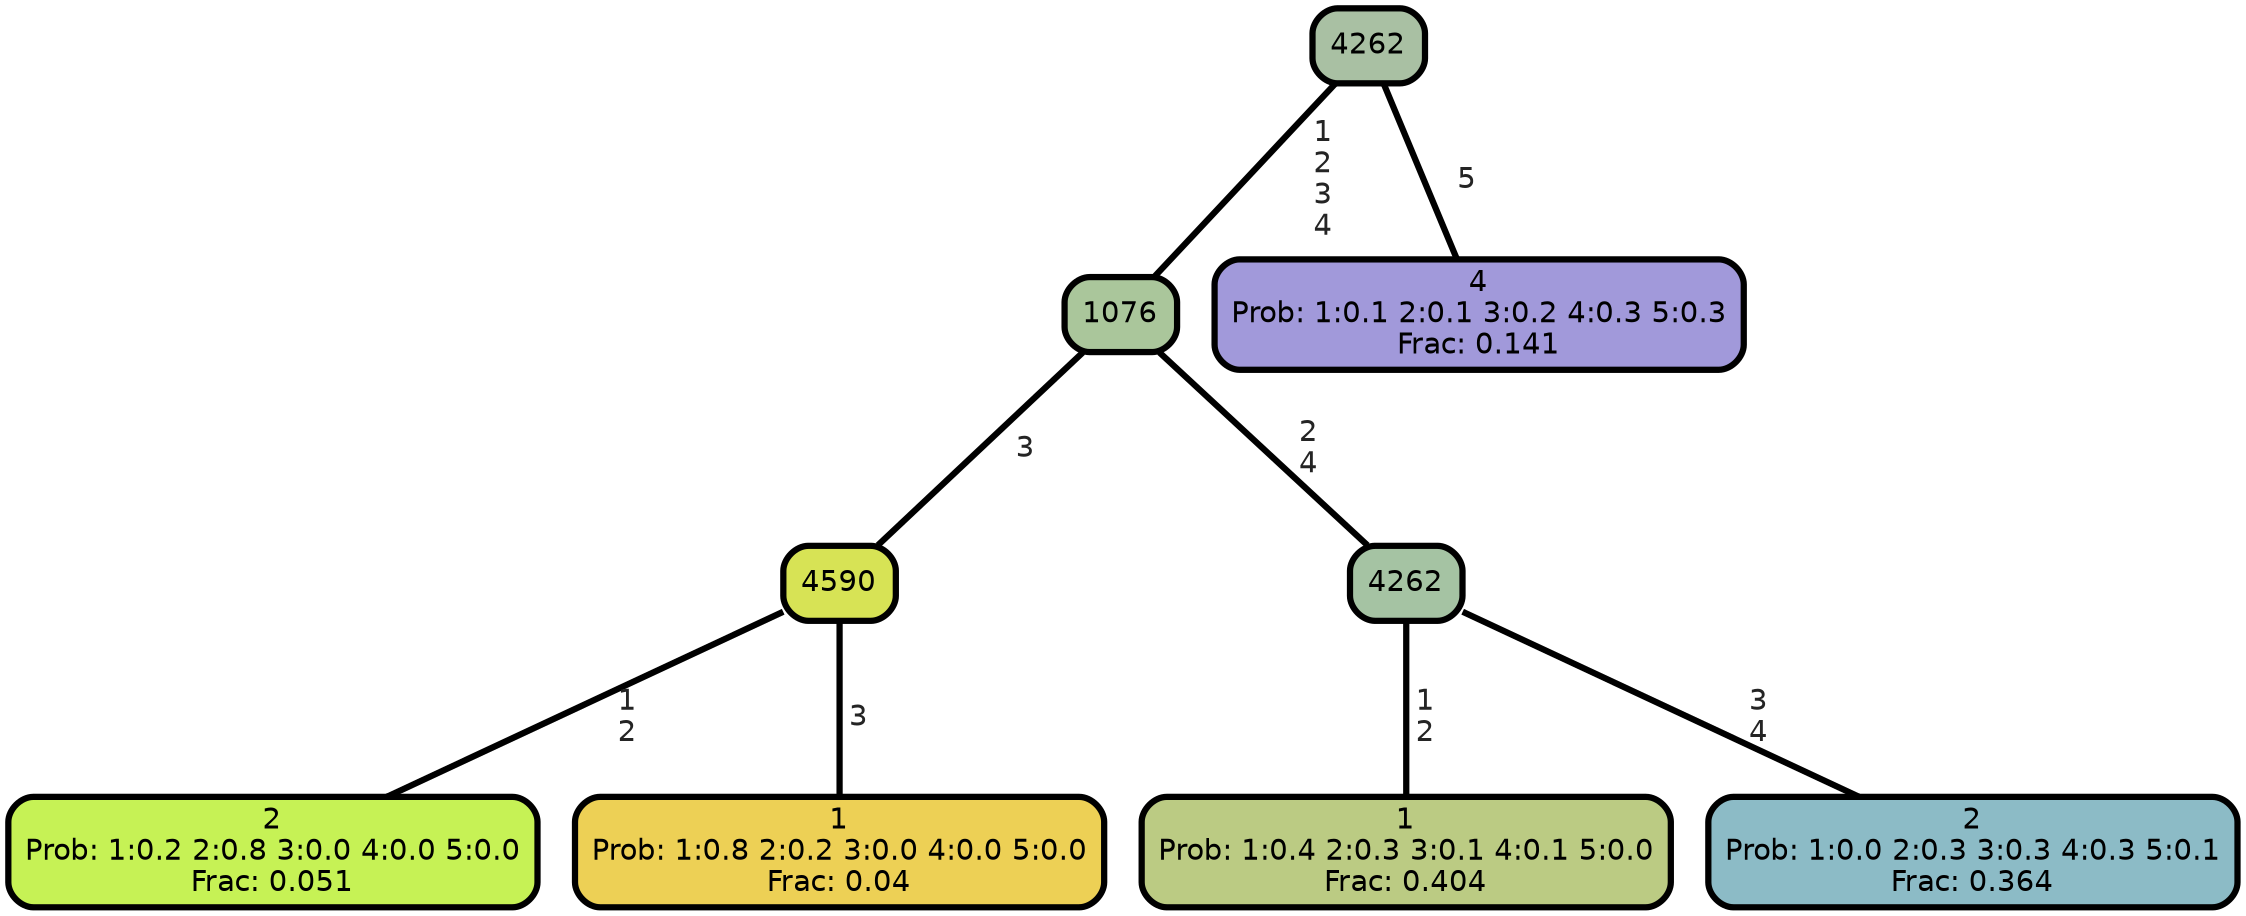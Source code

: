 graph Tree {
node [shape=box, style="filled, rounded",color="black",penwidth="3",fontcolor="black",                 fontname=helvetica] ;
graph [ranksep="0 equally", splines=straight,                 bgcolor=transparent, dpi=200] ;
edge [fontname=helvetica, fontweight=bold,fontcolor=grey14,color=black] ;
0 [label="2
Prob: 1:0.2 2:0.8 3:0.0 4:0.0 5:0.0
Frac: 0.051", fillcolor="#c6f255"] ;
1 [label="4590", fillcolor="#d7e355"] ;
2 [label="1
Prob: 1:0.8 2:0.2 3:0.0 4:0.0 5:0.0
Frac: 0.04", fillcolor="#edd055"] ;
3 [label="1076", fillcolor="#aac69b"] ;
4 [label="1
Prob: 1:0.4 2:0.3 3:0.1 4:0.1 5:0.0
Frac: 0.404", fillcolor="#bbcb83"] ;
5 [label="4262", fillcolor="#a5c3a3"] ;
6 [label="2
Prob: 1:0.0 2:0.3 3:0.3 4:0.3 5:0.1
Frac: 0.364", fillcolor="#8cbbc6"] ;
7 [label="4262", fillcolor="#a9c0a3"] ;
8 [label="4
Prob: 1:0.1 2:0.1 3:0.2 4:0.3 5:0.3
Frac: 0.141", fillcolor="#a199da"] ;
1 -- 0 [label=" 1\n 2",penwidth=3] ;
1 -- 2 [label=" 3",penwidth=3] ;
3 -- 1 [label=" 3",penwidth=3] ;
3 -- 5 [label=" 2\n 4",penwidth=3] ;
5 -- 4 [label=" 1\n 2",penwidth=3] ;
5 -- 6 [label=" 3\n 4",penwidth=3] ;
7 -- 3 [label=" 1\n 2\n 3\n 4",penwidth=3] ;
7 -- 8 [label=" 5",penwidth=3] ;
{rank = same;}}
